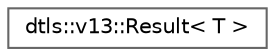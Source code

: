 digraph "Graphical Class Hierarchy"
{
 // LATEX_PDF_SIZE
  bgcolor="transparent";
  edge [fontname=Helvetica,fontsize=10,labelfontname=Helvetica,labelfontsize=10];
  node [fontname=Helvetica,fontsize=10,shape=box,height=0.2,width=0.4];
  rankdir="LR";
  Node0 [id="Node000000",label="dtls::v13::Result\< T \>",height=0.2,width=0.4,color="grey40", fillcolor="white", style="filled",URL="$classdtls_1_1v13_1_1Result.html",tooltip="Forward declaration for Result template class."];
}
